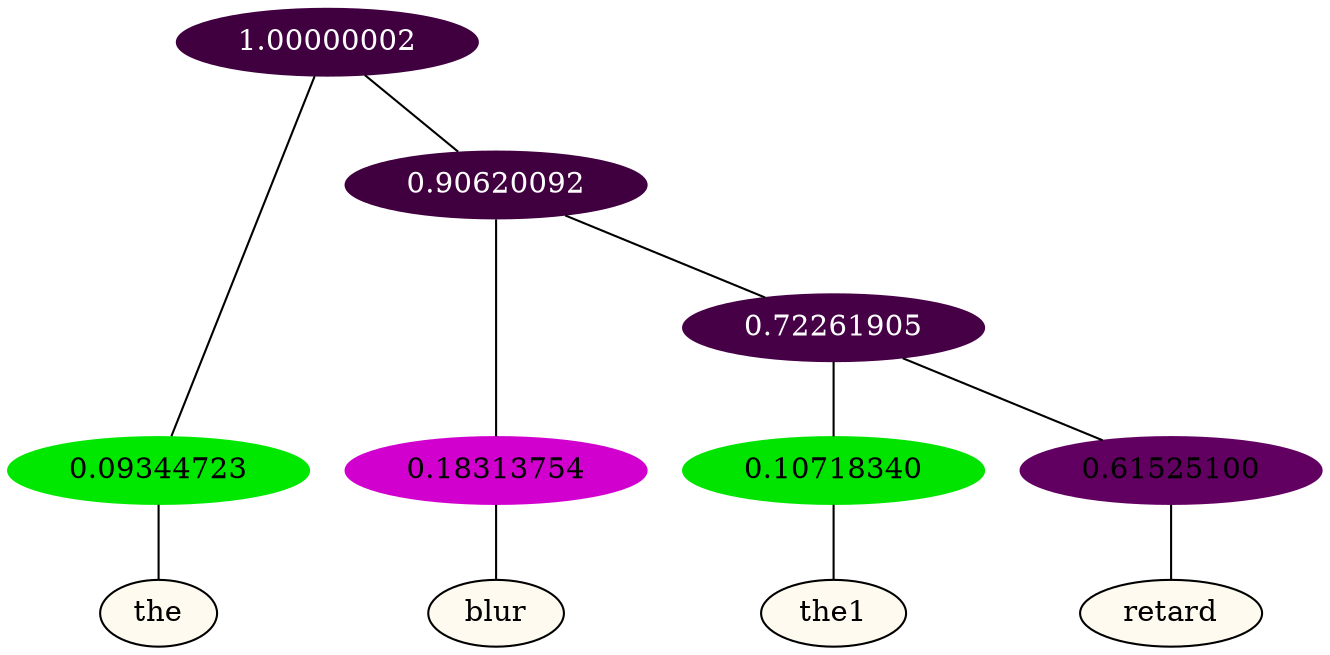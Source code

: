 graph {
	node [format=png height=0.15 nodesep=0.001 ordering=out overlap=prism overlap_scaling=0.01 ranksep=0.001 ratio=0.2 style=filled width=0.15]
	{
		rank=same
		a_w_1 [label=the color=black fillcolor=floralwhite style="filled,solid"]
		a_w_3 [label=blur color=black fillcolor=floralwhite style="filled,solid"]
		a_w_5 [label=the1 color=black fillcolor=floralwhite style="filled,solid"]
		a_w_6 [label=retard color=black fillcolor=floralwhite style="filled,solid"]
	}
	a_n_1 -- a_w_1
	a_n_3 -- a_w_3
	a_n_5 -- a_w_5
	a_n_6 -- a_w_6
	{
		rank=same
		a_n_1 [label=0.09344723 color="0.334 1.000 0.907" fontcolor=black]
		a_n_3 [label=0.18313754 color="0.835 1.000 0.817" fontcolor=black]
		a_n_5 [label=0.10718340 color="0.334 1.000 0.893" fontcolor=black]
		a_n_6 [label=0.61525100 color="0.835 1.000 0.385" fontcolor=black]
	}
	a_n_0 [label=1.00000002 color="0.835 1.000 0.250" fontcolor=grey99]
	a_n_0 -- a_n_1
	a_n_2 [label=0.90620092 color="0.835 1.000 0.250" fontcolor=grey99]
	a_n_0 -- a_n_2
	a_n_2 -- a_n_3
	a_n_4 [label=0.72261905 color="0.835 1.000 0.277" fontcolor=grey99]
	a_n_2 -- a_n_4
	a_n_4 -- a_n_5
	a_n_4 -- a_n_6
}
